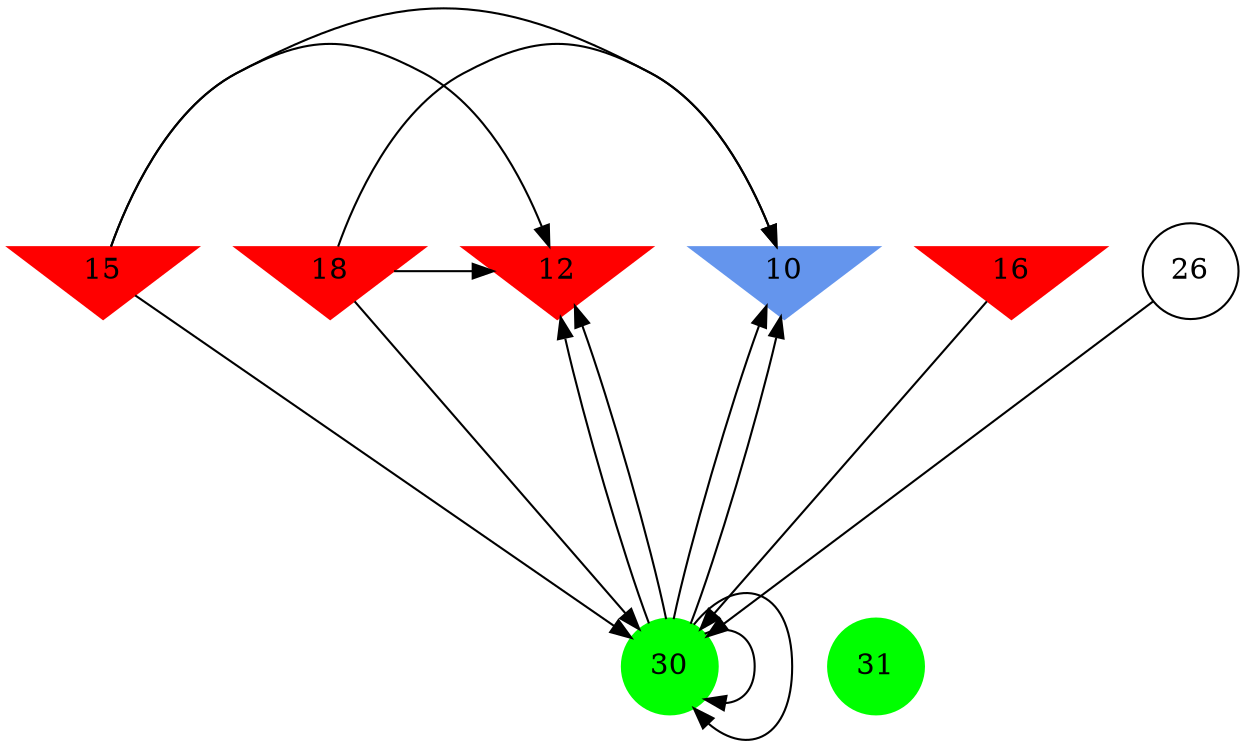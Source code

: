digraph brain {
	ranksep=2.0;
	10 [shape=invtriangle,style=filled,color=cornflowerblue];
	12 [shape=invtriangle,style=filled,color=red];
	15 [shape=invtriangle,style=filled,color=red];
	16 [shape=invtriangle,style=filled,color=red];
	18 [shape=invtriangle,style=filled,color=red];
	26 [shape=circle,color=black];
	30 [shape=circle,style=filled,color=green];
	31 [shape=circle,style=filled,color=green];
	30	->	12;
	30	->	30;
	30	->	10;
	15	->	12;
	15	->	30;
	15	->	10;
	30	->	12;
	30	->	30;
	30	->	10;
	18	->	12;
	18	->	30;
	18	->	10;
	16	->	30;
	26	->	30;
	{ rank=same; 10; 12; 15; 16; 18; }
	{ rank=same; 26; }
	{ rank=same; 30; 31; }
}

